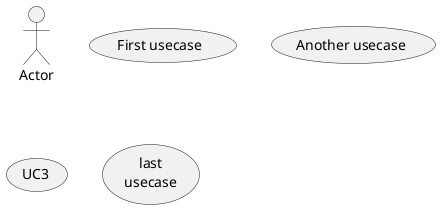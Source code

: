 @startuml

:Actor:
(First usecase)
(Another usecase) as (UC2)
usecase UC3
usecase (last\nusecase) as UC4

@enduml
